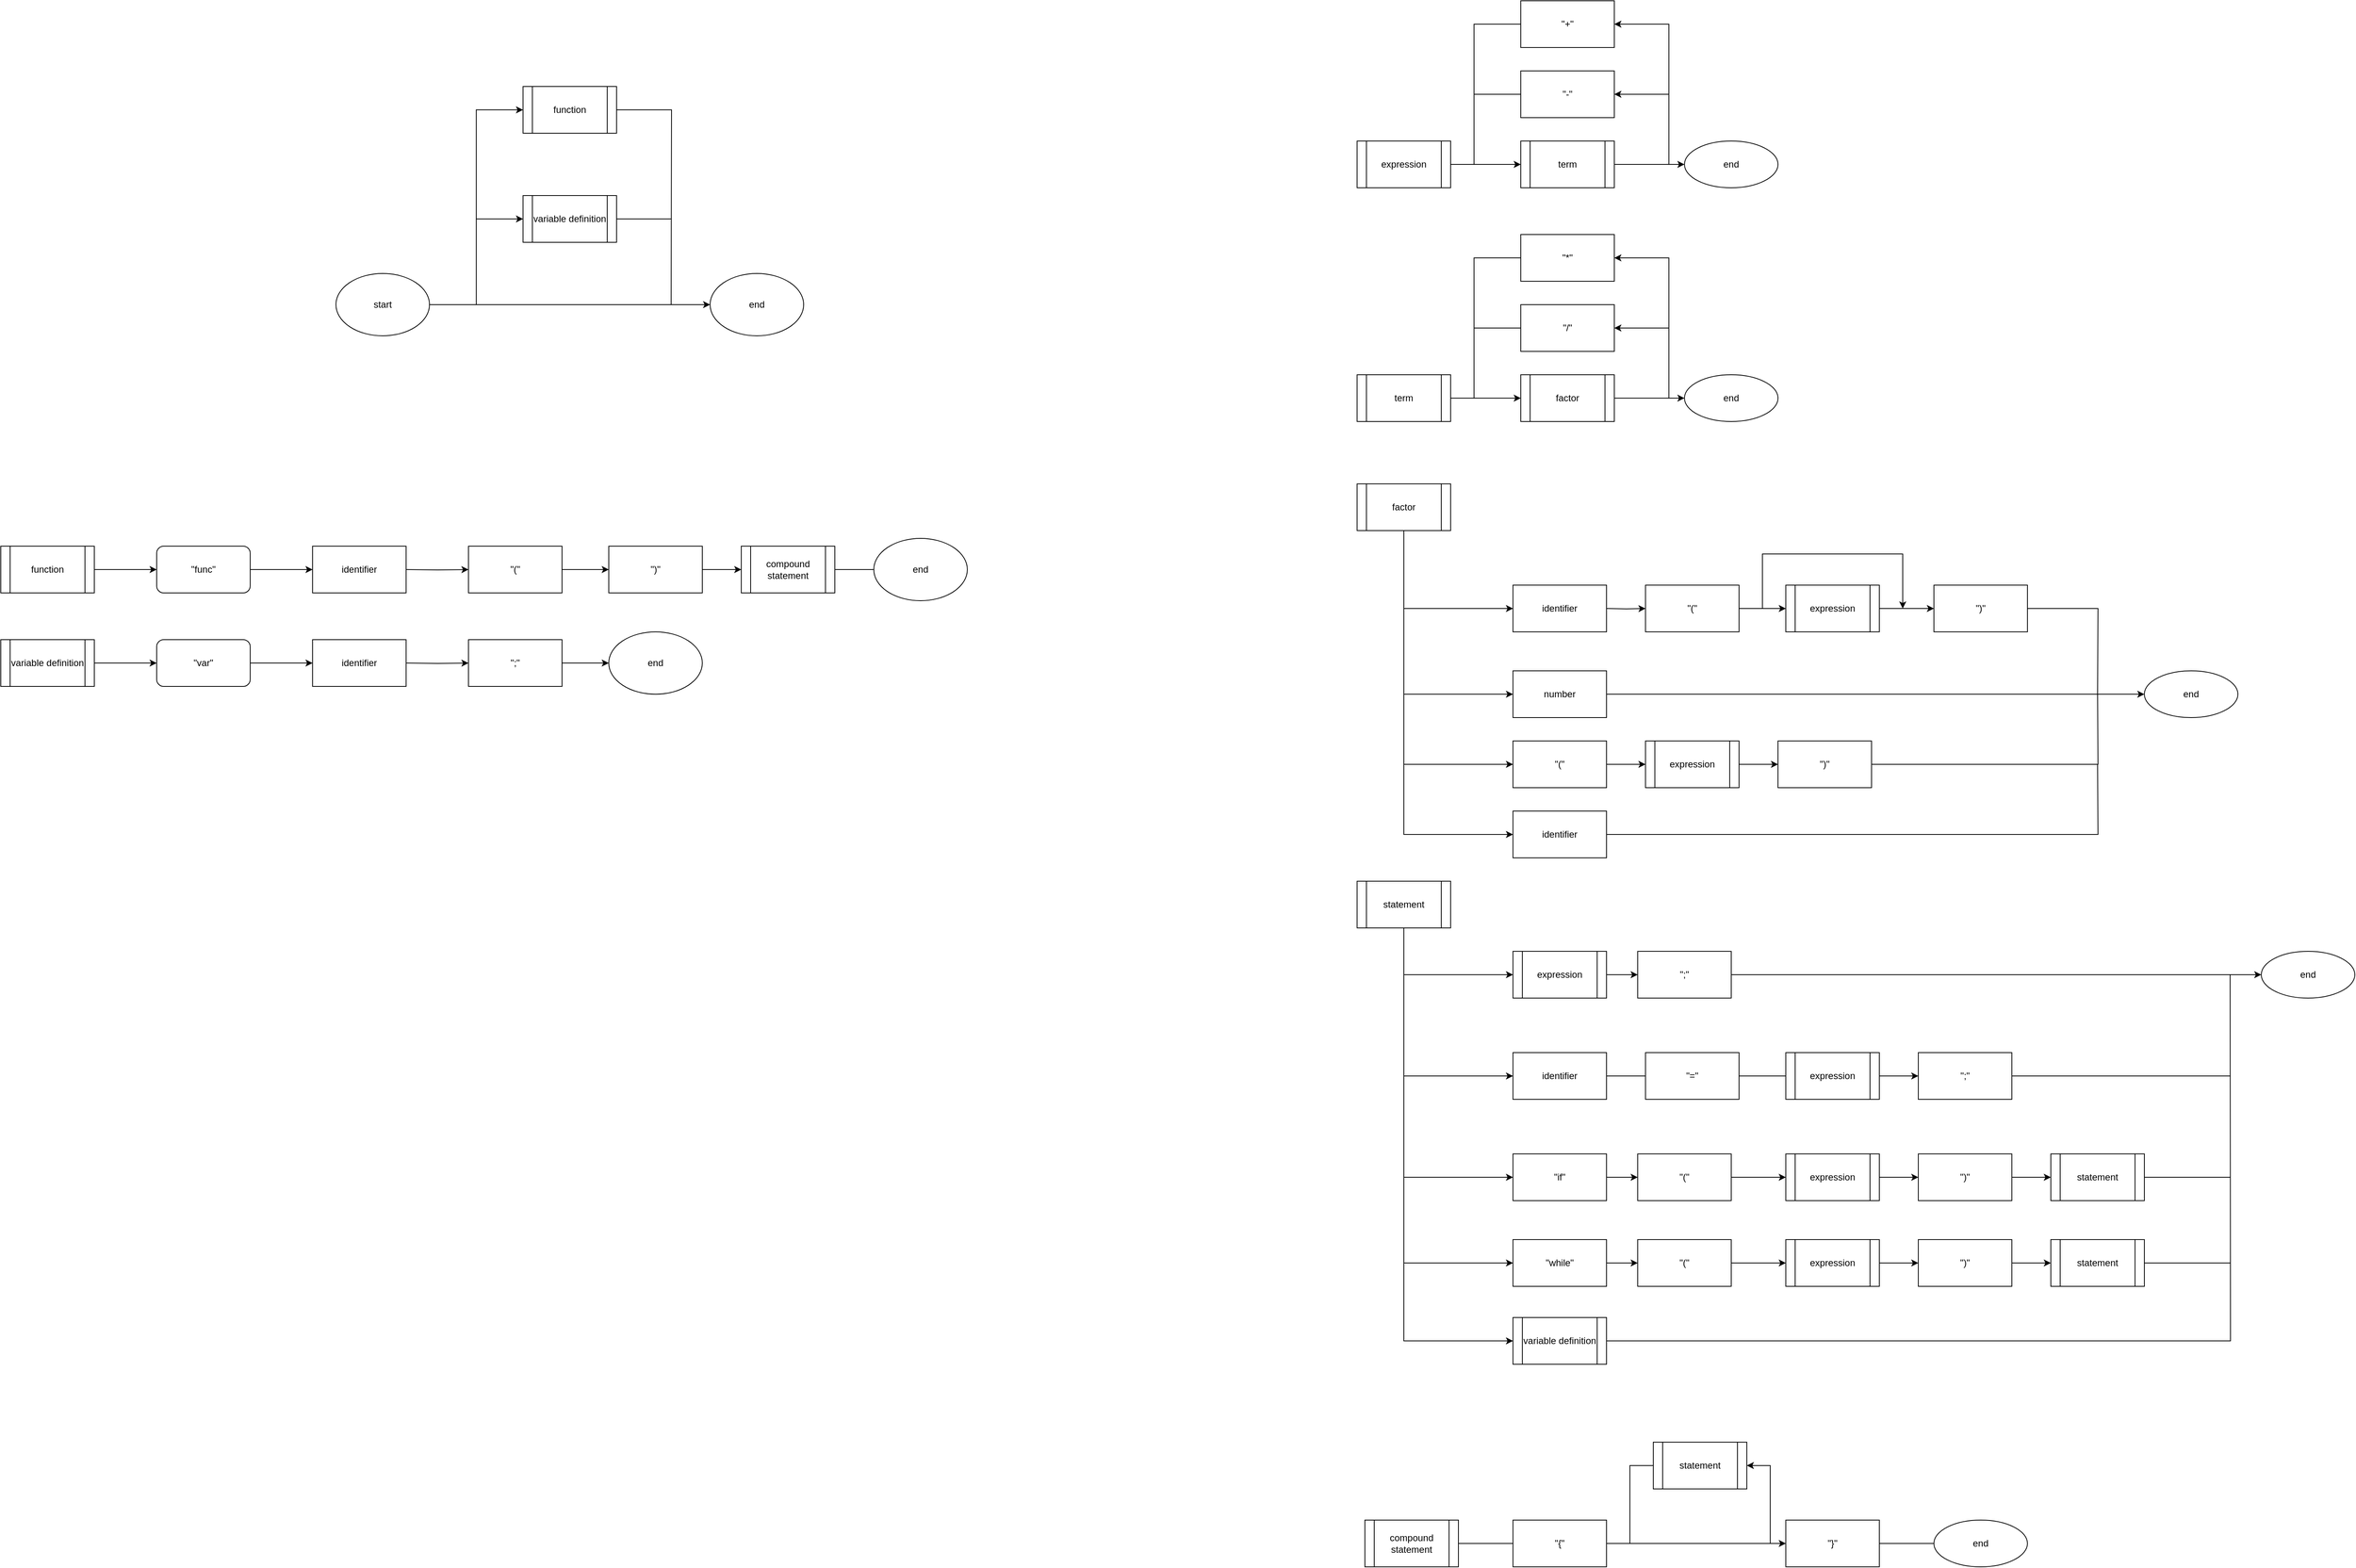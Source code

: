 <mxfile version="17.2.4" type="device"><diagram id="jOlAet6pSQnwV60Gyuv5" name="Page-1"><mxGraphModel dx="3875" dy="1143" grid="1" gridSize="10" guides="1" tooltips="1" connect="1" arrows="1" fold="1" page="0" pageScale="1" pageWidth="850" pageHeight="1100" math="0" shadow="0"><root><mxCell id="0"/><mxCell id="1" parent="0"/><mxCell id="7NWGOgkD6IIkmXvUyuZl-1" value="&lt;div&gt;start&lt;/div&gt;" style="ellipse;whiteSpace=wrap;html=1;" parent="1" vertex="1"><mxGeometry x="-1550" y="530" width="120" height="80" as="geometry"/></mxCell><mxCell id="7NWGOgkD6IIkmXvUyuZl-3" value="&lt;div&gt;end&lt;/div&gt;" style="ellipse;whiteSpace=wrap;html=1;" parent="1" vertex="1"><mxGeometry x="-1070" y="530" width="120" height="80" as="geometry"/></mxCell><mxCell id="7NWGOgkD6IIkmXvUyuZl-16" value="" style="edgeStyle=orthogonalEdgeStyle;rounded=0;orthogonalLoop=1;jettySize=auto;html=1;" parent="1" source="7NWGOgkD6IIkmXvUyuZl-7" target="7NWGOgkD6IIkmXvUyuZl-8" edge="1"><mxGeometry relative="1" as="geometry"/></mxCell><mxCell id="7NWGOgkD6IIkmXvUyuZl-7" value="function" style="shape=process;whiteSpace=wrap;html=1;backgroundOutline=1;" parent="1" vertex="1"><mxGeometry x="-1980" y="880" width="120" height="60" as="geometry"/></mxCell><mxCell id="7NWGOgkD6IIkmXvUyuZl-17" value="" style="edgeStyle=orthogonalEdgeStyle;rounded=0;orthogonalLoop=1;jettySize=auto;html=1;" parent="1" source="7NWGOgkD6IIkmXvUyuZl-8" edge="1"><mxGeometry relative="1" as="geometry"><mxPoint x="-1580" y="910" as="targetPoint"/></mxGeometry></mxCell><mxCell id="7NWGOgkD6IIkmXvUyuZl-8" value="&quot;func&quot;" style="rounded=1;whiteSpace=wrap;html=1;" parent="1" vertex="1"><mxGeometry x="-1780" y="880" width="120" height="60" as="geometry"/></mxCell><mxCell id="7NWGOgkD6IIkmXvUyuZl-18" value="" style="edgeStyle=orthogonalEdgeStyle;rounded=0;orthogonalLoop=1;jettySize=auto;html=1;" parent="1" target="7NWGOgkD6IIkmXvUyuZl-11" edge="1"><mxGeometry relative="1" as="geometry"><mxPoint x="-1460" y="910" as="sourcePoint"/></mxGeometry></mxCell><mxCell id="7NWGOgkD6IIkmXvUyuZl-10" value="function" style="shape=process;whiteSpace=wrap;html=1;backgroundOutline=1;" parent="1" vertex="1"><mxGeometry x="-1310" y="290" width="120" height="60" as="geometry"/></mxCell><mxCell id="7NWGOgkD6IIkmXvUyuZl-19" value="" style="edgeStyle=orthogonalEdgeStyle;rounded=0;orthogonalLoop=1;jettySize=auto;html=1;" parent="1" source="7NWGOgkD6IIkmXvUyuZl-11" target="7NWGOgkD6IIkmXvUyuZl-12" edge="1"><mxGeometry relative="1" as="geometry"/></mxCell><mxCell id="7NWGOgkD6IIkmXvUyuZl-11" value="&quot;(&quot;" style="rounded=0;whiteSpace=wrap;html=1;" parent="1" vertex="1"><mxGeometry x="-1380" y="880" width="120" height="60" as="geometry"/></mxCell><mxCell id="7NWGOgkD6IIkmXvUyuZl-20" value="" style="edgeStyle=orthogonalEdgeStyle;rounded=0;orthogonalLoop=1;jettySize=auto;html=1;" parent="1" source="7NWGOgkD6IIkmXvUyuZl-12" target="7NWGOgkD6IIkmXvUyuZl-14" edge="1"><mxGeometry relative="1" as="geometry"><mxPoint x="-1030" y="910" as="targetPoint"/></mxGeometry></mxCell><mxCell id="7NWGOgkD6IIkmXvUyuZl-12" value="&quot;)&quot;" style="rounded=0;whiteSpace=wrap;html=1;" parent="1" vertex="1"><mxGeometry x="-1200" y="880" width="120" height="60" as="geometry"/></mxCell><mxCell id="3ghRDXgJVpnBYHGgJb1I-20" value="" style="edgeStyle=orthogonalEdgeStyle;rounded=0;orthogonalLoop=1;jettySize=auto;html=1;endArrow=none;endFill=0;" edge="1" parent="1" source="7NWGOgkD6IIkmXvUyuZl-14" target="3ghRDXgJVpnBYHGgJb1I-19"><mxGeometry relative="1" as="geometry"/></mxCell><mxCell id="7NWGOgkD6IIkmXvUyuZl-14" value="compound statement" style="shape=process;whiteSpace=wrap;html=1;backgroundOutline=1;" parent="1" vertex="1"><mxGeometry x="-1030" y="880" width="120" height="60" as="geometry"/></mxCell><mxCell id="pxtvTBd6FCboAQaZrBCp-7" value="" style="edgeStyle=orthogonalEdgeStyle;rounded=0;orthogonalLoop=1;jettySize=auto;html=1;" parent="1" source="pxtvTBd6FCboAQaZrBCp-1" target="gbQ3qK_czDRRS3m3DaJ--64" edge="1"><mxGeometry relative="1" as="geometry"><mxPoint x="-40" y="830" as="targetPoint"/><mxPoint x="-40" y="830" as="sourcePoint"/><Array as="points"><mxPoint x="-180" y="1250"/></Array></mxGeometry></mxCell><mxCell id="pxtvTBd6FCboAQaZrBCp-1" value="factor" style="shape=process;whiteSpace=wrap;html=1;backgroundOutline=1;" parent="1" vertex="1"><mxGeometry x="-240" y="800" width="120" height="60" as="geometry"/></mxCell><mxCell id="pxtvTBd6FCboAQaZrBCp-8" value="" style="edgeStyle=orthogonalEdgeStyle;rounded=0;orthogonalLoop=1;jettySize=auto;html=1;" parent="1" target="pxtvTBd6FCboAQaZrBCp-4" edge="1"><mxGeometry relative="1" as="geometry"><mxPoint x="80" y="960" as="sourcePoint"/></mxGeometry></mxCell><mxCell id="pxtvTBd6FCboAQaZrBCp-3" value="" style="edgeStyle=orthogonalEdgeStyle;rounded=0;orthogonalLoop=1;jettySize=auto;html=1;" parent="1" source="pxtvTBd6FCboAQaZrBCp-4" target="gbQ3qK_czDRRS3m3DaJ--34" edge="1"><mxGeometry relative="1" as="geometry"><mxPoint x="310" y="960" as="targetPoint"/></mxGeometry></mxCell><mxCell id="pxtvTBd6FCboAQaZrBCp-4" value="&quot;(&quot;" style="rounded=0;whiteSpace=wrap;html=1;" parent="1" vertex="1"><mxGeometry x="130" y="930" width="120" height="60" as="geometry"/></mxCell><mxCell id="pxtvTBd6FCboAQaZrBCp-5" value="&quot;)&quot;" style="rounded=0;whiteSpace=wrap;html=1;" parent="1" vertex="1"><mxGeometry x="500" y="930" width="120" height="60" as="geometry"/></mxCell><mxCell id="pxtvTBd6FCboAQaZrBCp-10" value="identifier" style="rounded=0;whiteSpace=wrap;html=1;" parent="1" vertex="1"><mxGeometry x="-1580" y="880" width="120" height="60" as="geometry"/></mxCell><mxCell id="pxtvTBd6FCboAQaZrBCp-11" value="identifier" style="rounded=0;whiteSpace=wrap;html=1;" parent="1" vertex="1"><mxGeometry x="-40" y="930" width="120" height="60" as="geometry"/></mxCell><mxCell id="b-G8yC-g3anBei29U1z--15" value="" style="edgeStyle=orthogonalEdgeStyle;rounded=0;orthogonalLoop=1;jettySize=auto;html=1;endArrow=none;endFill=0;" parent="1" source="b-G8yC-g3anBei29U1z--9" target="b-G8yC-g3anBei29U1z--12" edge="1"><mxGeometry relative="1" as="geometry"/></mxCell><mxCell id="b-G8yC-g3anBei29U1z--9" value="identifier" style="rounded=0;whiteSpace=wrap;html=1;" parent="1" vertex="1"><mxGeometry x="-40" y="1530" width="120" height="60" as="geometry"/></mxCell><mxCell id="b-G8yC-g3anBei29U1z--11" value="" style="edgeStyle=orthogonalEdgeStyle;rounded=0;orthogonalLoop=1;jettySize=auto;html=1;endArrow=classic;endFill=1;" parent="1" source="gbQ3qK_czDRRS3m3DaJ--34" target="pxtvTBd6FCboAQaZrBCp-5" edge="1"><mxGeometry relative="1" as="geometry"><mxPoint x="430" y="960" as="sourcePoint"/></mxGeometry></mxCell><mxCell id="b-G8yC-g3anBei29U1z--16" value="" style="edgeStyle=orthogonalEdgeStyle;rounded=0;orthogonalLoop=1;jettySize=auto;html=1;endArrow=none;endFill=0;" parent="1" source="b-G8yC-g3anBei29U1z--12" edge="1"><mxGeometry relative="1" as="geometry"><mxPoint x="310" y="1560" as="targetPoint"/></mxGeometry></mxCell><mxCell id="b-G8yC-g3anBei29U1z--12" value="&quot;=&quot;" style="rounded=0;whiteSpace=wrap;html=1;" parent="1" vertex="1"><mxGeometry x="130" y="1530" width="120" height="60" as="geometry"/></mxCell><mxCell id="gbQ3qK_czDRRS3m3DaJ--5" value="" style="edgeStyle=orthogonalEdgeStyle;rounded=0;orthogonalLoop=1;jettySize=auto;html=1;" parent="1" source="gbQ3qK_czDRRS3m3DaJ--2" target="gbQ3qK_czDRRS3m3DaJ--3" edge="1"><mxGeometry relative="1" as="geometry"/></mxCell><mxCell id="gbQ3qK_czDRRS3m3DaJ--2" value="term" style="shape=process;whiteSpace=wrap;html=1;backgroundOutline=1;" parent="1" vertex="1"><mxGeometry x="-240" y="660" width="120" height="60" as="geometry"/></mxCell><mxCell id="gbQ3qK_czDRRS3m3DaJ--6" value="" style="edgeStyle=orthogonalEdgeStyle;rounded=0;orthogonalLoop=1;jettySize=auto;html=1;" parent="1" source="gbQ3qK_czDRRS3m3DaJ--3" target="gbQ3qK_czDRRS3m3DaJ--4" edge="1"><mxGeometry relative="1" as="geometry"/></mxCell><mxCell id="gbQ3qK_czDRRS3m3DaJ--3" value="factor" style="shape=process;whiteSpace=wrap;html=1;backgroundOutline=1;" parent="1" vertex="1"><mxGeometry x="-30" y="660" width="120" height="60" as="geometry"/></mxCell><mxCell id="gbQ3qK_czDRRS3m3DaJ--4" value="end" style="ellipse;whiteSpace=wrap;html=1;" parent="1" vertex="1"><mxGeometry x="180" y="660" width="120" height="60" as="geometry"/></mxCell><mxCell id="gbQ3qK_czDRRS3m3DaJ--7" value="&quot;/&quot;" style="rounded=0;whiteSpace=wrap;html=1;" parent="1" vertex="1"><mxGeometry x="-30" y="570" width="120" height="60" as="geometry"/></mxCell><mxCell id="gbQ3qK_czDRRS3m3DaJ--8" value="&quot;*&quot;" style="rounded=0;whiteSpace=wrap;html=1;" parent="1" vertex="1"><mxGeometry x="-30" y="480" width="120" height="60" as="geometry"/></mxCell><mxCell id="gbQ3qK_czDRRS3m3DaJ--9" value="" style="endArrow=classic;html=1;rounded=0;edgeStyle=orthogonalEdgeStyle;" parent="1" target="gbQ3qK_czDRRS3m3DaJ--8" edge="1"><mxGeometry width="50" height="50" relative="1" as="geometry"><mxPoint x="150" y="690" as="sourcePoint"/><mxPoint x="230" y="530" as="targetPoint"/><Array as="points"><mxPoint x="160" y="690"/><mxPoint x="160" y="510"/></Array></mxGeometry></mxCell><mxCell id="gbQ3qK_czDRRS3m3DaJ--10" value="" style="endArrow=classic;html=1;rounded=0;" parent="1" target="gbQ3qK_czDRRS3m3DaJ--7" edge="1"><mxGeometry width="50" height="50" relative="1" as="geometry"><mxPoint x="160" y="600" as="sourcePoint"/><mxPoint x="170" y="580" as="targetPoint"/></mxGeometry></mxCell><mxCell id="gbQ3qK_czDRRS3m3DaJ--11" value="" style="endArrow=none;html=1;rounded=0;edgeStyle=orthogonalEdgeStyle;" parent="1" target="gbQ3qK_czDRRS3m3DaJ--8" edge="1"><mxGeometry width="50" height="50" relative="1" as="geometry"><mxPoint x="-80" y="690" as="sourcePoint"/><mxPoint x="-120" y="530" as="targetPoint"/><Array as="points"><mxPoint x="-90" y="690"/><mxPoint x="-90" y="510"/></Array></mxGeometry></mxCell><mxCell id="gbQ3qK_czDRRS3m3DaJ--12" value="" style="endArrow=none;html=1;rounded=0;" parent="1" target="gbQ3qK_czDRRS3m3DaJ--7" edge="1"><mxGeometry width="50" height="50" relative="1" as="geometry"><mxPoint x="-90" y="600" as="sourcePoint"/><mxPoint x="-30" y="590" as="targetPoint"/></mxGeometry></mxCell><mxCell id="gbQ3qK_czDRRS3m3DaJ--14" value="end" style="ellipse;whiteSpace=wrap;html=1;" parent="1" vertex="1"><mxGeometry x="770" y="1040" width="120" height="60" as="geometry"/></mxCell><mxCell id="gbQ3qK_czDRRS3m3DaJ--15" value="number" style="rounded=0;whiteSpace=wrap;html=1;" parent="1" vertex="1"><mxGeometry x="-40" y="1040" width="120" height="60" as="geometry"/></mxCell><mxCell id="gbQ3qK_czDRRS3m3DaJ--16" value="" style="endArrow=classic;html=1;rounded=0;edgeStyle=orthogonalEdgeStyle;" parent="1" source="gbQ3qK_czDRRS3m3DaJ--25" target="3ghRDXgJVpnBYHGgJb1I-40" edge="1"><mxGeometry width="50" height="50" relative="1" as="geometry"><mxPoint x="-180" y="1080" as="sourcePoint"/><mxPoint x="-150" y="1030" as="targetPoint"/><Array as="points"><mxPoint x="-180" y="1900"/></Array></mxGeometry></mxCell><mxCell id="gbQ3qK_czDRRS3m3DaJ--17" value="" style="endArrow=classic;html=1;rounded=0;" parent="1" target="pxtvTBd6FCboAQaZrBCp-11" edge="1"><mxGeometry width="50" height="50" relative="1" as="geometry"><mxPoint x="-180" y="960" as="sourcePoint"/><mxPoint x="-170" y="950" as="targetPoint"/></mxGeometry></mxCell><mxCell id="gbQ3qK_czDRRS3m3DaJ--22" value="" style="endArrow=classic;html=1;rounded=0;edgeStyle=orthogonalEdgeStyle;endFill=1;" parent="1" source="gbQ3qK_czDRRS3m3DaJ--15" target="gbQ3qK_czDRRS3m3DaJ--14" edge="1"><mxGeometry width="50" height="50" relative="1" as="geometry"><mxPoint x="250" y="1180.043" as="sourcePoint"/><mxPoint x="710" y="1080" as="targetPoint"/><Array as="points"><mxPoint x="450" y="1070"/><mxPoint x="450" y="1070"/></Array></mxGeometry></mxCell><mxCell id="gbQ3qK_czDRRS3m3DaJ--23" value="" style="endArrow=none;html=1;rounded=0;edgeStyle=orthogonalEdgeStyle;" parent="1" source="pxtvTBd6FCboAQaZrBCp-5" edge="1"><mxGeometry width="50" height="50" relative="1" as="geometry"><mxPoint x="810" y="960.043" as="sourcePoint"/><mxPoint x="710" y="1070" as="targetPoint"/></mxGeometry></mxCell><mxCell id="gbQ3qK_czDRRS3m3DaJ--30" style="edgeStyle=orthogonalEdgeStyle;rounded=0;orthogonalLoop=1;jettySize=auto;html=1;exitX=0.5;exitY=1;exitDx=0;exitDy=0;entryX=0;entryY=0.5;entryDx=0;entryDy=0;" parent="1" source="gbQ3qK_czDRRS3m3DaJ--25" target="gbQ3qK_czDRRS3m3DaJ--26" edge="1"><mxGeometry relative="1" as="geometry"/></mxCell><mxCell id="gbQ3qK_czDRRS3m3DaJ--25" value="statement" style="shape=process;whiteSpace=wrap;html=1;backgroundOutline=1;" parent="1" vertex="1"><mxGeometry x="-240" y="1310" width="120" height="60" as="geometry"/></mxCell><mxCell id="gbQ3qK_czDRRS3m3DaJ--32" value="" style="edgeStyle=orthogonalEdgeStyle;rounded=0;orthogonalLoop=1;jettySize=auto;html=1;" parent="1" source="gbQ3qK_czDRRS3m3DaJ--26" target="gbQ3qK_czDRRS3m3DaJ--31" edge="1"><mxGeometry relative="1" as="geometry"/></mxCell><mxCell id="gbQ3qK_czDRRS3m3DaJ--26" value="expression" style="shape=process;whiteSpace=wrap;html=1;backgroundOutline=1;" parent="1" vertex="1"><mxGeometry x="-40" y="1400" width="120" height="60" as="geometry"/></mxCell><mxCell id="gbQ3qK_czDRRS3m3DaJ--27" value="end" style="ellipse;whiteSpace=wrap;html=1;" parent="1" vertex="1"><mxGeometry x="920" y="1400" width="120" height="60" as="geometry"/></mxCell><mxCell id="gbQ3qK_czDRRS3m3DaJ--33" value="" style="edgeStyle=orthogonalEdgeStyle;rounded=0;orthogonalLoop=1;jettySize=auto;html=1;" parent="1" source="gbQ3qK_czDRRS3m3DaJ--31" target="gbQ3qK_czDRRS3m3DaJ--27" edge="1"><mxGeometry relative="1" as="geometry"><Array as="points"><mxPoint x="890" y="1430"/><mxPoint x="890" y="1430"/></Array></mxGeometry></mxCell><mxCell id="gbQ3qK_czDRRS3m3DaJ--31" value="&quot;;&quot;" style="rounded=0;whiteSpace=wrap;html=1;" parent="1" vertex="1"><mxGeometry x="120" y="1400" width="120" height="60" as="geometry"/></mxCell><mxCell id="gbQ3qK_czDRRS3m3DaJ--34" value="expression" style="shape=process;whiteSpace=wrap;html=1;backgroundOutline=1;" parent="1" vertex="1"><mxGeometry x="310" y="930" width="120" height="60" as="geometry"/></mxCell><mxCell id="gbQ3qK_czDRRS3m3DaJ--35" value="" style="endArrow=classic;html=1;rounded=0;edgeStyle=orthogonalEdgeStyle;endFill=1;" parent="1" edge="1"><mxGeometry width="50" height="50" relative="1" as="geometry"><mxPoint x="280" y="960" as="sourcePoint"/><mxPoint x="460" y="960" as="targetPoint"/><Array as="points"><mxPoint x="280" y="890"/><mxPoint x="460" y="890"/></Array></mxGeometry></mxCell><mxCell id="gbQ3qK_czDRRS3m3DaJ--53" value="" style="edgeStyle=orthogonalEdgeStyle;rounded=0;orthogonalLoop=1;jettySize=auto;html=1;endArrow=classic;endFill=1;" parent="1" source="gbQ3qK_czDRRS3m3DaJ--36" target="gbQ3qK_czDRRS3m3DaJ--62" edge="1"><mxGeometry relative="1" as="geometry"/></mxCell><mxCell id="gbQ3qK_czDRRS3m3DaJ--36" value="expression" style="shape=process;whiteSpace=wrap;html=1;backgroundOutline=1;" parent="1" vertex="1"><mxGeometry x="310" y="1530" width="120" height="60" as="geometry"/></mxCell><mxCell id="gbQ3qK_czDRRS3m3DaJ--42" value="" style="edgeStyle=orthogonalEdgeStyle;rounded=0;orthogonalLoop=1;jettySize=auto;html=1;" parent="1" source="gbQ3qK_czDRRS3m3DaJ--43" target="gbQ3qK_czDRRS3m3DaJ--45" edge="1"><mxGeometry relative="1" as="geometry"/></mxCell><mxCell id="gbQ3qK_czDRRS3m3DaJ--43" value="expression" style="shape=process;whiteSpace=wrap;html=1;backgroundOutline=1;" parent="1" vertex="1"><mxGeometry x="-240" y="360" width="120" height="60" as="geometry"/></mxCell><mxCell id="gbQ3qK_czDRRS3m3DaJ--44" value="" style="edgeStyle=orthogonalEdgeStyle;rounded=0;orthogonalLoop=1;jettySize=auto;html=1;" parent="1" source="gbQ3qK_czDRRS3m3DaJ--45" target="gbQ3qK_czDRRS3m3DaJ--46" edge="1"><mxGeometry relative="1" as="geometry"/></mxCell><mxCell id="gbQ3qK_czDRRS3m3DaJ--45" value="term" style="shape=process;whiteSpace=wrap;html=1;backgroundOutline=1;" parent="1" vertex="1"><mxGeometry x="-30" y="360" width="120" height="60" as="geometry"/></mxCell><mxCell id="gbQ3qK_czDRRS3m3DaJ--46" value="end" style="ellipse;whiteSpace=wrap;html=1;" parent="1" vertex="1"><mxGeometry x="180" y="360" width="120" height="60" as="geometry"/></mxCell><mxCell id="gbQ3qK_czDRRS3m3DaJ--47" value="&quot;-&quot;" style="rounded=0;whiteSpace=wrap;html=1;" parent="1" vertex="1"><mxGeometry x="-30" y="270" width="120" height="60" as="geometry"/></mxCell><mxCell id="gbQ3qK_czDRRS3m3DaJ--48" value="&quot;+&quot;" style="rounded=0;whiteSpace=wrap;html=1;" parent="1" vertex="1"><mxGeometry x="-30" y="180" width="120" height="60" as="geometry"/></mxCell><mxCell id="gbQ3qK_czDRRS3m3DaJ--49" value="" style="endArrow=classic;html=1;rounded=0;edgeStyle=orthogonalEdgeStyle;" parent="1" target="gbQ3qK_czDRRS3m3DaJ--48" edge="1"><mxGeometry width="50" height="50" relative="1" as="geometry"><mxPoint x="150" y="390" as="sourcePoint"/><mxPoint x="230" y="230" as="targetPoint"/><Array as="points"><mxPoint x="160" y="390"/><mxPoint x="160" y="210"/></Array></mxGeometry></mxCell><mxCell id="gbQ3qK_czDRRS3m3DaJ--50" value="" style="endArrow=classic;html=1;rounded=0;" parent="1" target="gbQ3qK_czDRRS3m3DaJ--47" edge="1"><mxGeometry width="50" height="50" relative="1" as="geometry"><mxPoint x="160" y="300" as="sourcePoint"/><mxPoint x="170" y="280" as="targetPoint"/></mxGeometry></mxCell><mxCell id="gbQ3qK_czDRRS3m3DaJ--51" value="" style="endArrow=none;html=1;rounded=0;edgeStyle=orthogonalEdgeStyle;" parent="1" target="gbQ3qK_czDRRS3m3DaJ--48" edge="1"><mxGeometry width="50" height="50" relative="1" as="geometry"><mxPoint x="-80" y="390" as="sourcePoint"/><mxPoint x="-120" y="230" as="targetPoint"/><Array as="points"><mxPoint x="-90" y="390"/><mxPoint x="-90" y="210"/></Array></mxGeometry></mxCell><mxCell id="gbQ3qK_czDRRS3m3DaJ--52" value="" style="endArrow=none;html=1;rounded=0;" parent="1" target="gbQ3qK_czDRRS3m3DaJ--47" edge="1"><mxGeometry width="50" height="50" relative="1" as="geometry"><mxPoint x="-90" y="300" as="sourcePoint"/><mxPoint x="-30" y="290" as="targetPoint"/></mxGeometry></mxCell><mxCell id="gbQ3qK_czDRRS3m3DaJ--59" value="" style="edgeStyle=orthogonalEdgeStyle;rounded=0;orthogonalLoop=1;jettySize=auto;html=1;endArrow=classic;endFill=1;" parent="1" source="gbQ3qK_czDRRS3m3DaJ--55" target="gbQ3qK_czDRRS3m3DaJ--56" edge="1"><mxGeometry relative="1" as="geometry"/></mxCell><mxCell id="gbQ3qK_czDRRS3m3DaJ--55" value="&quot;(&quot;" style="rounded=0;whiteSpace=wrap;html=1;" parent="1" vertex="1"><mxGeometry x="-40" y="1130" width="120" height="60" as="geometry"/></mxCell><mxCell id="gbQ3qK_czDRRS3m3DaJ--60" value="" style="edgeStyle=orthogonalEdgeStyle;rounded=0;orthogonalLoop=1;jettySize=auto;html=1;endArrow=classic;endFill=1;" parent="1" source="gbQ3qK_czDRRS3m3DaJ--56" target="gbQ3qK_czDRRS3m3DaJ--57" edge="1"><mxGeometry relative="1" as="geometry"/></mxCell><mxCell id="gbQ3qK_czDRRS3m3DaJ--56" value="expression" style="shape=process;whiteSpace=wrap;html=1;backgroundOutline=1;" parent="1" vertex="1"><mxGeometry x="130" y="1130" width="120" height="60" as="geometry"/></mxCell><mxCell id="gbQ3qK_czDRRS3m3DaJ--57" value="&quot;)&quot;" style="rounded=0;whiteSpace=wrap;html=1;" parent="1" vertex="1"><mxGeometry x="300" y="1130" width="120" height="60" as="geometry"/></mxCell><mxCell id="gbQ3qK_czDRRS3m3DaJ--58" value="" style="endArrow=classic;html=1;rounded=0;" parent="1" target="gbQ3qK_czDRRS3m3DaJ--15" edge="1"><mxGeometry width="50" height="50" relative="1" as="geometry"><mxPoint x="-180" y="1070" as="sourcePoint"/><mxPoint x="-150" y="1050" as="targetPoint"/></mxGeometry></mxCell><mxCell id="gbQ3qK_czDRRS3m3DaJ--61" value="" style="endArrow=none;html=1;rounded=0;edgeStyle=orthogonalEdgeStyle;" parent="1" source="gbQ3qK_czDRRS3m3DaJ--57" edge="1"><mxGeometry width="50" height="50" relative="1" as="geometry"><mxPoint x="480" y="1160" as="sourcePoint"/><mxPoint x="710" y="1070" as="targetPoint"/></mxGeometry></mxCell><mxCell id="gbQ3qK_czDRRS3m3DaJ--62" value="&quot;;&quot;" style="rounded=0;whiteSpace=wrap;html=1;" parent="1" vertex="1"><mxGeometry x="480" y="1530" width="120" height="60" as="geometry"/></mxCell><mxCell id="gbQ3qK_czDRRS3m3DaJ--64" value="identifier" style="rounded=0;whiteSpace=wrap;html=1;" parent="1" vertex="1"><mxGeometry x="-40" y="1220" width="120" height="60" as="geometry"/></mxCell><mxCell id="gbQ3qK_czDRRS3m3DaJ--65" value="" style="endArrow=classic;html=1;rounded=0;" parent="1" target="gbQ3qK_czDRRS3m3DaJ--55" edge="1"><mxGeometry width="50" height="50" relative="1" as="geometry"><mxPoint x="-180" y="1160" as="sourcePoint"/><mxPoint x="-160" y="1160" as="targetPoint"/></mxGeometry></mxCell><mxCell id="gbQ3qK_czDRRS3m3DaJ--66" value="" style="endArrow=none;html=1;rounded=0;edgeStyle=orthogonalEdgeStyle;" parent="1" source="gbQ3qK_czDRRS3m3DaJ--64" edge="1"><mxGeometry width="50" height="50" relative="1" as="geometry"><mxPoint x="200" y="1270" as="sourcePoint"/><mxPoint x="710" y="1160" as="targetPoint"/></mxGeometry></mxCell><mxCell id="V1tTH2JWIsKW6Xv8xMxE-7" value="" style="edgeStyle=orthogonalEdgeStyle;rounded=0;orthogonalLoop=1;jettySize=auto;html=1;" parent="1" source="V1tTH2JWIsKW6Xv8xMxE-1" target="V1tTH2JWIsKW6Xv8xMxE-2" edge="1"><mxGeometry relative="1" as="geometry"/></mxCell><mxCell id="V1tTH2JWIsKW6Xv8xMxE-1" value="&quot;if&quot;" style="rounded=0;whiteSpace=wrap;html=1;" parent="1" vertex="1"><mxGeometry x="-40" y="1660" width="120" height="60" as="geometry"/></mxCell><mxCell id="V1tTH2JWIsKW6Xv8xMxE-8" value="" style="edgeStyle=orthogonalEdgeStyle;rounded=0;orthogonalLoop=1;jettySize=auto;html=1;" parent="1" source="V1tTH2JWIsKW6Xv8xMxE-2" target="V1tTH2JWIsKW6Xv8xMxE-3" edge="1"><mxGeometry relative="1" as="geometry"/></mxCell><mxCell id="V1tTH2JWIsKW6Xv8xMxE-2" value="&quot;(&quot;" style="rounded=0;whiteSpace=wrap;html=1;" parent="1" vertex="1"><mxGeometry x="120" y="1660" width="120" height="60" as="geometry"/></mxCell><mxCell id="V1tTH2JWIsKW6Xv8xMxE-9" value="" style="edgeStyle=orthogonalEdgeStyle;rounded=0;orthogonalLoop=1;jettySize=auto;html=1;" parent="1" source="V1tTH2JWIsKW6Xv8xMxE-3" target="V1tTH2JWIsKW6Xv8xMxE-4" edge="1"><mxGeometry relative="1" as="geometry"/></mxCell><mxCell id="V1tTH2JWIsKW6Xv8xMxE-3" value="expression" style="shape=process;whiteSpace=wrap;html=1;backgroundOutline=1;" parent="1" vertex="1"><mxGeometry x="310" y="1660" width="120" height="60" as="geometry"/></mxCell><mxCell id="V1tTH2JWIsKW6Xv8xMxE-10" value="" style="edgeStyle=orthogonalEdgeStyle;rounded=0;orthogonalLoop=1;jettySize=auto;html=1;" parent="1" source="V1tTH2JWIsKW6Xv8xMxE-4" target="V1tTH2JWIsKW6Xv8xMxE-5" edge="1"><mxGeometry relative="1" as="geometry"/></mxCell><mxCell id="V1tTH2JWIsKW6Xv8xMxE-4" value="&quot;)&quot;" style="rounded=0;whiteSpace=wrap;html=1;" parent="1" vertex="1"><mxGeometry x="480" y="1660" width="120" height="60" as="geometry"/></mxCell><mxCell id="V1tTH2JWIsKW6Xv8xMxE-5" value="statement" style="shape=process;whiteSpace=wrap;html=1;backgroundOutline=1;" parent="1" vertex="1"><mxGeometry x="650" y="1660" width="120" height="60" as="geometry"/></mxCell><mxCell id="V1tTH2JWIsKW6Xv8xMxE-11" value="" style="endArrow=classic;html=1;rounded=0;" parent="1" target="b-G8yC-g3anBei29U1z--9" edge="1"><mxGeometry width="50" height="50" relative="1" as="geometry"><mxPoint x="-180" y="1560" as="sourcePoint"/><mxPoint x="-250" y="1580" as="targetPoint"/></mxGeometry></mxCell><mxCell id="V1tTH2JWIsKW6Xv8xMxE-15" style="edgeStyle=orthogonalEdgeStyle;rounded=0;orthogonalLoop=1;jettySize=auto;html=1;" parent="1" source="V1tTH2JWIsKW6Xv8xMxE-13" target="V1tTH2JWIsKW6Xv8xMxE-14" edge="1"><mxGeometry relative="1" as="geometry"/></mxCell><mxCell id="V1tTH2JWIsKW6Xv8xMxE-13" value="&quot;{&quot;" style="rounded=0;whiteSpace=wrap;html=1;" parent="1" vertex="1"><mxGeometry x="-40" y="2130" width="120" height="60" as="geometry"/></mxCell><mxCell id="3ghRDXgJVpnBYHGgJb1I-18" value="" style="edgeStyle=orthogonalEdgeStyle;rounded=0;orthogonalLoop=1;jettySize=auto;html=1;endArrow=none;endFill=0;" edge="1" parent="1" source="V1tTH2JWIsKW6Xv8xMxE-14" target="3ghRDXgJVpnBYHGgJb1I-17"><mxGeometry relative="1" as="geometry"/></mxCell><mxCell id="V1tTH2JWIsKW6Xv8xMxE-14" value="&quot;}&quot;" style="rounded=0;whiteSpace=wrap;html=1;" parent="1" vertex="1"><mxGeometry x="310" y="2130" width="120" height="60" as="geometry"/></mxCell><mxCell id="V1tTH2JWIsKW6Xv8xMxE-16" value="statement" style="shape=process;whiteSpace=wrap;html=1;backgroundOutline=1;" parent="1" vertex="1"><mxGeometry x="140" y="2030" width="120" height="60" as="geometry"/></mxCell><mxCell id="V1tTH2JWIsKW6Xv8xMxE-17" value="" style="endArrow=classic;html=1;rounded=0;edgeStyle=orthogonalEdgeStyle;" parent="1" target="V1tTH2JWIsKW6Xv8xMxE-16" edge="1"><mxGeometry width="50" height="50" relative="1" as="geometry"><mxPoint x="280" y="2160" as="sourcePoint"/><mxPoint x="200" y="2210" as="targetPoint"/><Array as="points"><mxPoint x="290" y="2160"/><mxPoint x="290" y="2060"/></Array></mxGeometry></mxCell><mxCell id="V1tTH2JWIsKW6Xv8xMxE-18" value="" style="endArrow=none;html=1;rounded=0;edgeStyle=orthogonalEdgeStyle;" parent="1" target="V1tTH2JWIsKW6Xv8xMxE-16" edge="1"><mxGeometry width="50" height="50" relative="1" as="geometry"><mxPoint x="100" y="2160" as="sourcePoint"/><mxPoint x="-30" y="2260" as="targetPoint"/><Array as="points"><mxPoint x="110" y="2160"/><mxPoint x="110" y="2060"/></Array></mxGeometry></mxCell><mxCell id="V1tTH2JWIsKW6Xv8xMxE-19" value="" style="endArrow=classic;html=1;rounded=0;" parent="1" target="V1tTH2JWIsKW6Xv8xMxE-1" edge="1"><mxGeometry width="50" height="50" relative="1" as="geometry"><mxPoint x="-180" y="1690" as="sourcePoint"/><mxPoint x="-250" y="1730" as="targetPoint"/></mxGeometry></mxCell><mxCell id="3ghRDXgJVpnBYHGgJb1I-1" value="" style="edgeStyle=orthogonalEdgeStyle;rounded=0;orthogonalLoop=1;jettySize=auto;html=1;" edge="1" source="3ghRDXgJVpnBYHGgJb1I-2" target="3ghRDXgJVpnBYHGgJb1I-4" parent="1"><mxGeometry relative="1" as="geometry"/></mxCell><mxCell id="3ghRDXgJVpnBYHGgJb1I-2" value="&quot;while&quot;" style="rounded=0;whiteSpace=wrap;html=1;" vertex="1" parent="1"><mxGeometry x="-40" y="1770" width="120" height="60" as="geometry"/></mxCell><mxCell id="3ghRDXgJVpnBYHGgJb1I-3" value="" style="edgeStyle=orthogonalEdgeStyle;rounded=0;orthogonalLoop=1;jettySize=auto;html=1;" edge="1" source="3ghRDXgJVpnBYHGgJb1I-4" target="3ghRDXgJVpnBYHGgJb1I-6" parent="1"><mxGeometry relative="1" as="geometry"/></mxCell><mxCell id="3ghRDXgJVpnBYHGgJb1I-4" value="&quot;(&quot;" style="rounded=0;whiteSpace=wrap;html=1;" vertex="1" parent="1"><mxGeometry x="120" y="1770" width="120" height="60" as="geometry"/></mxCell><mxCell id="3ghRDXgJVpnBYHGgJb1I-5" value="" style="edgeStyle=orthogonalEdgeStyle;rounded=0;orthogonalLoop=1;jettySize=auto;html=1;" edge="1" source="3ghRDXgJVpnBYHGgJb1I-6" target="3ghRDXgJVpnBYHGgJb1I-8" parent="1"><mxGeometry relative="1" as="geometry"/></mxCell><mxCell id="3ghRDXgJVpnBYHGgJb1I-6" value="expression" style="shape=process;whiteSpace=wrap;html=1;backgroundOutline=1;" vertex="1" parent="1"><mxGeometry x="310" y="1770" width="120" height="60" as="geometry"/></mxCell><mxCell id="3ghRDXgJVpnBYHGgJb1I-7" value="" style="edgeStyle=orthogonalEdgeStyle;rounded=0;orthogonalLoop=1;jettySize=auto;html=1;" edge="1" source="3ghRDXgJVpnBYHGgJb1I-8" target="3ghRDXgJVpnBYHGgJb1I-9" parent="1"><mxGeometry relative="1" as="geometry"/></mxCell><mxCell id="3ghRDXgJVpnBYHGgJb1I-8" value="&quot;)&quot;" style="rounded=0;whiteSpace=wrap;html=1;" vertex="1" parent="1"><mxGeometry x="480" y="1770" width="120" height="60" as="geometry"/></mxCell><mxCell id="3ghRDXgJVpnBYHGgJb1I-9" value="statement" style="shape=process;whiteSpace=wrap;html=1;backgroundOutline=1;" vertex="1" parent="1"><mxGeometry x="650" y="1770" width="120" height="60" as="geometry"/></mxCell><mxCell id="3ghRDXgJVpnBYHGgJb1I-12" value="" style="endArrow=none;html=1;rounded=0;edgeStyle=orthogonalEdgeStyle;" edge="1" parent="1" source="3ghRDXgJVpnBYHGgJb1I-40"><mxGeometry width="50" height="50" relative="1" as="geometry"><mxPoint x="550" y="2050" as="sourcePoint"/><mxPoint x="880" y="1430" as="targetPoint"/></mxGeometry></mxCell><mxCell id="3ghRDXgJVpnBYHGgJb1I-13" value="" style="endArrow=none;html=1;rounded=0;" edge="1" parent="1" source="V1tTH2JWIsKW6Xv8xMxE-5"><mxGeometry width="50" height="50" relative="1" as="geometry"><mxPoint x="750" y="1620" as="sourcePoint"/><mxPoint x="880" y="1690" as="targetPoint"/></mxGeometry></mxCell><mxCell id="3ghRDXgJVpnBYHGgJb1I-14" value="" style="endArrow=none;html=1;rounded=0;" edge="1" parent="1" source="gbQ3qK_czDRRS3m3DaJ--62"><mxGeometry width="50" height="50" relative="1" as="geometry"><mxPoint x="690" y="1560" as="sourcePoint"/><mxPoint x="880" y="1560" as="targetPoint"/></mxGeometry></mxCell><mxCell id="3ghRDXgJVpnBYHGgJb1I-16" value="" style="edgeStyle=orthogonalEdgeStyle;rounded=0;orthogonalLoop=1;jettySize=auto;html=1;endArrow=none;endFill=0;" edge="1" parent="1" source="3ghRDXgJVpnBYHGgJb1I-15" target="V1tTH2JWIsKW6Xv8xMxE-13"><mxGeometry relative="1" as="geometry"/></mxCell><mxCell id="3ghRDXgJVpnBYHGgJb1I-15" value="compound statement" style="shape=process;whiteSpace=wrap;html=1;backgroundOutline=1;" vertex="1" parent="1"><mxGeometry x="-230" y="2130" width="120" height="60" as="geometry"/></mxCell><mxCell id="3ghRDXgJVpnBYHGgJb1I-17" value="end" style="ellipse;whiteSpace=wrap;html=1;" vertex="1" parent="1"><mxGeometry x="500" y="2130" width="120" height="60" as="geometry"/></mxCell><mxCell id="3ghRDXgJVpnBYHGgJb1I-19" value="&lt;div&gt;end&lt;/div&gt;" style="ellipse;whiteSpace=wrap;html=1;" vertex="1" parent="1"><mxGeometry x="-860" y="870" width="120" height="80" as="geometry"/></mxCell><mxCell id="3ghRDXgJVpnBYHGgJb1I-21" value="" style="edgeStyle=orthogonalEdgeStyle;rounded=0;orthogonalLoop=1;jettySize=auto;html=1;" edge="1" source="3ghRDXgJVpnBYHGgJb1I-22" target="3ghRDXgJVpnBYHGgJb1I-24" parent="1"><mxGeometry relative="1" as="geometry"/></mxCell><mxCell id="3ghRDXgJVpnBYHGgJb1I-22" value="variable definition" style="shape=process;whiteSpace=wrap;html=1;backgroundOutline=1;" vertex="1" parent="1"><mxGeometry x="-1980" y="1000" width="120" height="60" as="geometry"/></mxCell><mxCell id="3ghRDXgJVpnBYHGgJb1I-23" value="" style="edgeStyle=orthogonalEdgeStyle;rounded=0;orthogonalLoop=1;jettySize=auto;html=1;" edge="1" source="3ghRDXgJVpnBYHGgJb1I-24" parent="1"><mxGeometry relative="1" as="geometry"><mxPoint x="-1580" y="1030" as="targetPoint"/></mxGeometry></mxCell><mxCell id="3ghRDXgJVpnBYHGgJb1I-24" value="&quot;var&quot;" style="rounded=1;whiteSpace=wrap;html=1;" vertex="1" parent="1"><mxGeometry x="-1780" y="1000" width="120" height="60" as="geometry"/></mxCell><mxCell id="3ghRDXgJVpnBYHGgJb1I-25" value="" style="edgeStyle=orthogonalEdgeStyle;rounded=0;orthogonalLoop=1;jettySize=auto;html=1;" edge="1" target="3ghRDXgJVpnBYHGgJb1I-27" parent="1"><mxGeometry relative="1" as="geometry"><mxPoint x="-1460" y="1030" as="sourcePoint"/></mxGeometry></mxCell><mxCell id="3ghRDXgJVpnBYHGgJb1I-26" value="" style="edgeStyle=orthogonalEdgeStyle;rounded=0;orthogonalLoop=1;jettySize=auto;html=1;" edge="1" source="3ghRDXgJVpnBYHGgJb1I-27" target="3ghRDXgJVpnBYHGgJb1I-33" parent="1"><mxGeometry relative="1" as="geometry"><mxPoint x="-1200.0" y="1030.0" as="targetPoint"/></mxGeometry></mxCell><mxCell id="3ghRDXgJVpnBYHGgJb1I-27" value="&quot;;&quot;" style="rounded=0;whiteSpace=wrap;html=1;" vertex="1" parent="1"><mxGeometry x="-1380" y="1000" width="120" height="60" as="geometry"/></mxCell><mxCell id="3ghRDXgJVpnBYHGgJb1I-32" value="identifier" style="rounded=0;whiteSpace=wrap;html=1;" vertex="1" parent="1"><mxGeometry x="-1580" y="1000" width="120" height="60" as="geometry"/></mxCell><mxCell id="3ghRDXgJVpnBYHGgJb1I-33" value="&lt;div&gt;end&lt;/div&gt;" style="ellipse;whiteSpace=wrap;html=1;" vertex="1" parent="1"><mxGeometry x="-1200" y="990" width="120" height="80" as="geometry"/></mxCell><mxCell id="3ghRDXgJVpnBYHGgJb1I-34" value="variable definition" style="shape=process;whiteSpace=wrap;html=1;backgroundOutline=1;" vertex="1" parent="1"><mxGeometry x="-1310" y="430" width="120" height="60" as="geometry"/></mxCell><mxCell id="3ghRDXgJVpnBYHGgJb1I-35" value="" style="endArrow=classic;html=1;rounded=0;" edge="1" parent="1" source="7NWGOgkD6IIkmXvUyuZl-1" target="7NWGOgkD6IIkmXvUyuZl-3"><mxGeometry width="50" height="50" relative="1" as="geometry"><mxPoint x="-1370" y="620" as="sourcePoint"/><mxPoint x="-1320" y="570" as="targetPoint"/></mxGeometry></mxCell><mxCell id="3ghRDXgJVpnBYHGgJb1I-36" value="" style="endArrow=classic;html=1;rounded=0;edgeStyle=orthogonalEdgeStyle;" edge="1" parent="1" target="7NWGOgkD6IIkmXvUyuZl-10"><mxGeometry width="50" height="50" relative="1" as="geometry"><mxPoint x="-1360" y="570" as="sourcePoint"/><mxPoint x="-1440" y="400" as="targetPoint"/><Array as="points"><mxPoint x="-1370" y="570"/><mxPoint x="-1370" y="320"/></Array></mxGeometry></mxCell><mxCell id="3ghRDXgJVpnBYHGgJb1I-37" value="" style="endArrow=classic;html=1;rounded=0;" edge="1" parent="1" target="3ghRDXgJVpnBYHGgJb1I-34"><mxGeometry width="50" height="50" relative="1" as="geometry"><mxPoint x="-1370" y="460" as="sourcePoint"/><mxPoint x="-1350" y="460" as="targetPoint"/></mxGeometry></mxCell><mxCell id="3ghRDXgJVpnBYHGgJb1I-38" value="" style="endArrow=none;html=1;rounded=0;edgeStyle=orthogonalEdgeStyle;" edge="1" parent="1" source="7NWGOgkD6IIkmXvUyuZl-10"><mxGeometry width="50" height="50" relative="1" as="geometry"><mxPoint x="-1090" y="440" as="sourcePoint"/><mxPoint x="-1120" y="570" as="targetPoint"/></mxGeometry></mxCell><mxCell id="3ghRDXgJVpnBYHGgJb1I-39" value="" style="endArrow=none;html=1;rounded=0;" edge="1" parent="1" target="3ghRDXgJVpnBYHGgJb1I-34"><mxGeometry width="50" height="50" relative="1" as="geometry"><mxPoint x="-1120" y="460" as="sourcePoint"/><mxPoint x="-1300" y="470" as="targetPoint"/></mxGeometry></mxCell><mxCell id="3ghRDXgJVpnBYHGgJb1I-40" value="variable definition" style="shape=process;whiteSpace=wrap;html=1;backgroundOutline=1;" vertex="1" parent="1"><mxGeometry x="-40" y="1870" width="120" height="60" as="geometry"/></mxCell><mxCell id="3ghRDXgJVpnBYHGgJb1I-41" value="" style="endArrow=none;html=1;rounded=0;" edge="1" parent="1" target="3ghRDXgJVpnBYHGgJb1I-9"><mxGeometry width="50" height="50" relative="1" as="geometry"><mxPoint x="880" y="1800" as="sourcePoint"/><mxPoint x="490" y="1790" as="targetPoint"/></mxGeometry></mxCell><mxCell id="3ghRDXgJVpnBYHGgJb1I-42" value="" style="endArrow=classic;html=1;rounded=0;" edge="1" parent="1" target="3ghRDXgJVpnBYHGgJb1I-2"><mxGeometry width="50" height="50" relative="1" as="geometry"><mxPoint x="-180" y="1800" as="sourcePoint"/><mxPoint x="-260" y="1780" as="targetPoint"/></mxGeometry></mxCell></root></mxGraphModel></diagram></mxfile>
